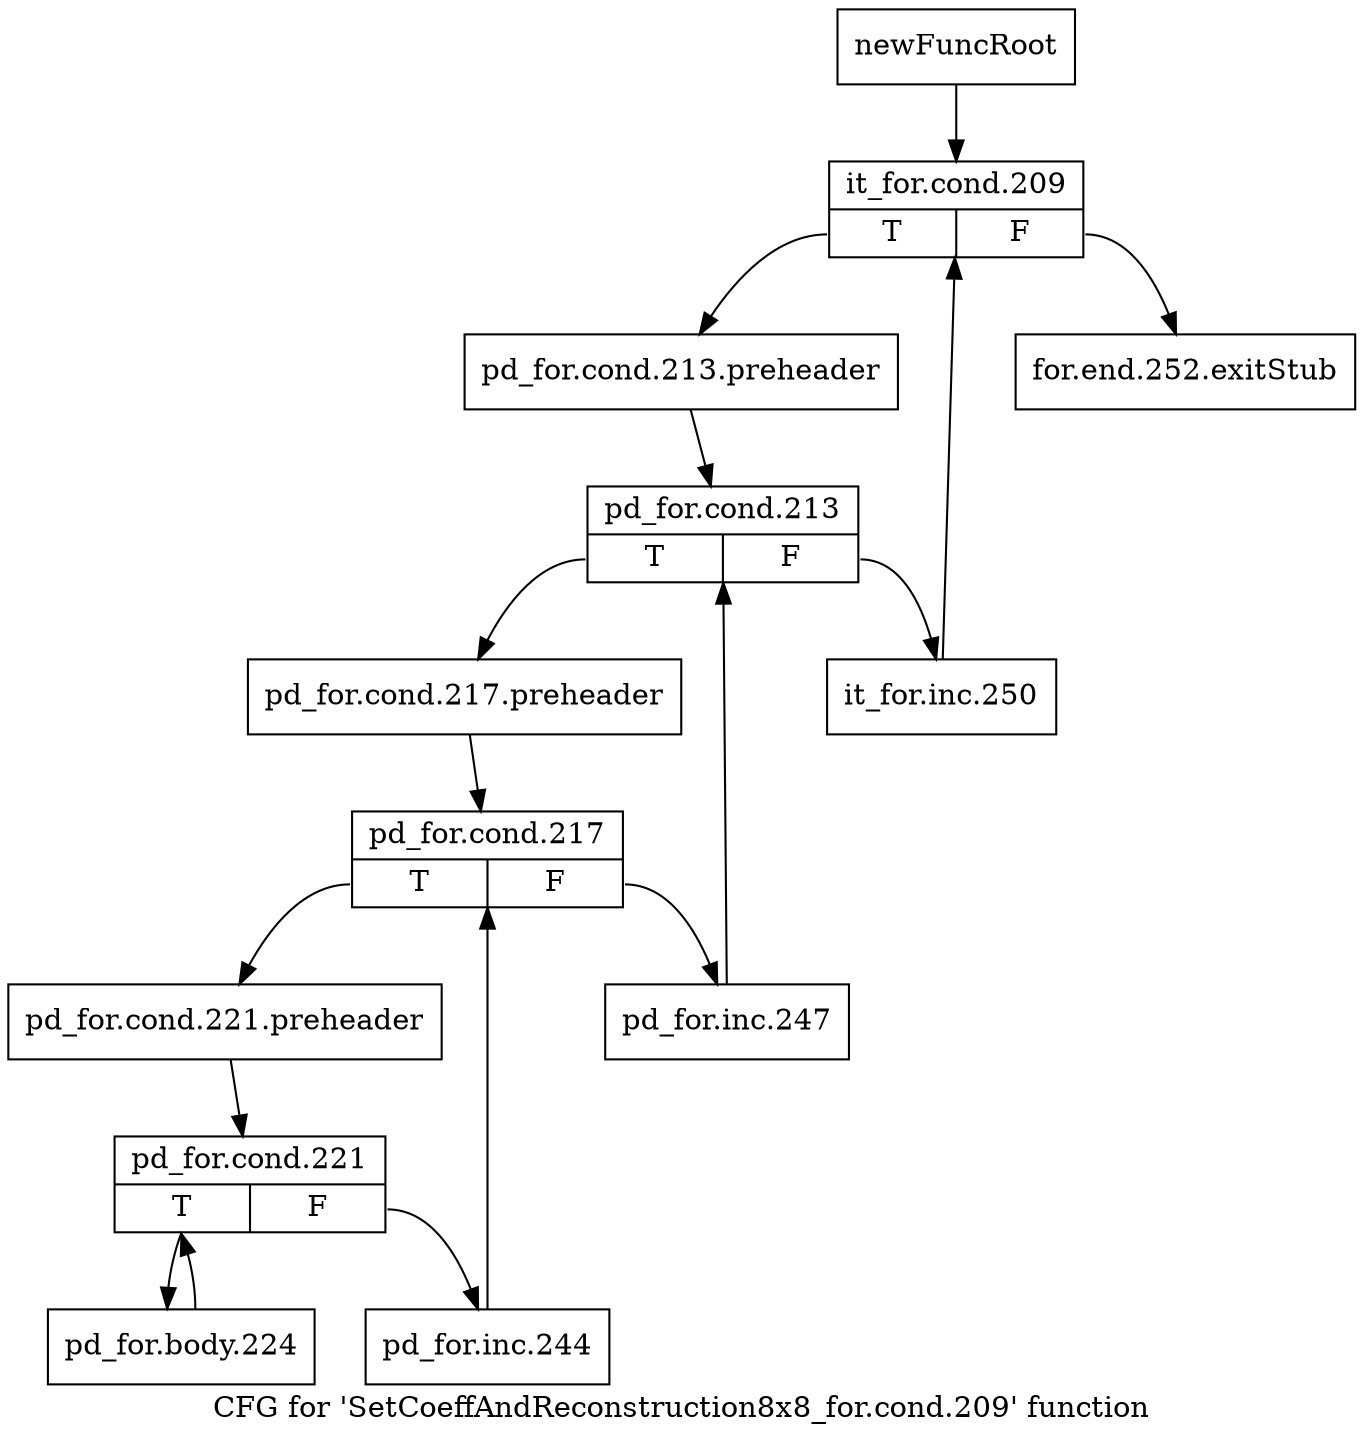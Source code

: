digraph "CFG for 'SetCoeffAndReconstruction8x8_for.cond.209' function" {
	label="CFG for 'SetCoeffAndReconstruction8x8_for.cond.209' function";

	Node0x2bc3230 [shape=record,label="{newFuncRoot}"];
	Node0x2bc3230 -> Node0x2bc32d0;
	Node0x2bc3280 [shape=record,label="{for.end.252.exitStub}"];
	Node0x2bc32d0 [shape=record,label="{it_for.cond.209|{<s0>T|<s1>F}}"];
	Node0x2bc32d0:s0 -> Node0x2bc3320;
	Node0x2bc32d0:s1 -> Node0x2bc3280;
	Node0x2bc3320 [shape=record,label="{pd_for.cond.213.preheader}"];
	Node0x2bc3320 -> Node0x2bc3370;
	Node0x2bc3370 [shape=record,label="{pd_for.cond.213|{<s0>T|<s1>F}}"];
	Node0x2bc3370:s0 -> Node0x2bc3410;
	Node0x2bc3370:s1 -> Node0x2bc33c0;
	Node0x2bc33c0 [shape=record,label="{it_for.inc.250}"];
	Node0x2bc33c0 -> Node0x2bc32d0;
	Node0x2bc3410 [shape=record,label="{pd_for.cond.217.preheader}"];
	Node0x2bc3410 -> Node0x2bc3460;
	Node0x2bc3460 [shape=record,label="{pd_for.cond.217|{<s0>T|<s1>F}}"];
	Node0x2bc3460:s0 -> Node0x2bc3500;
	Node0x2bc3460:s1 -> Node0x2bc34b0;
	Node0x2bc34b0 [shape=record,label="{pd_for.inc.247}"];
	Node0x2bc34b0 -> Node0x2bc3370;
	Node0x2bc3500 [shape=record,label="{pd_for.cond.221.preheader}"];
	Node0x2bc3500 -> Node0x2bc3550;
	Node0x2bc3550 [shape=record,label="{pd_for.cond.221|{<s0>T|<s1>F}}"];
	Node0x2bc3550:s0 -> Node0x2bc35f0;
	Node0x2bc3550:s1 -> Node0x2bc35a0;
	Node0x2bc35a0 [shape=record,label="{pd_for.inc.244}"];
	Node0x2bc35a0 -> Node0x2bc3460;
	Node0x2bc35f0 [shape=record,label="{pd_for.body.224}"];
	Node0x2bc35f0 -> Node0x2bc3550;
}
